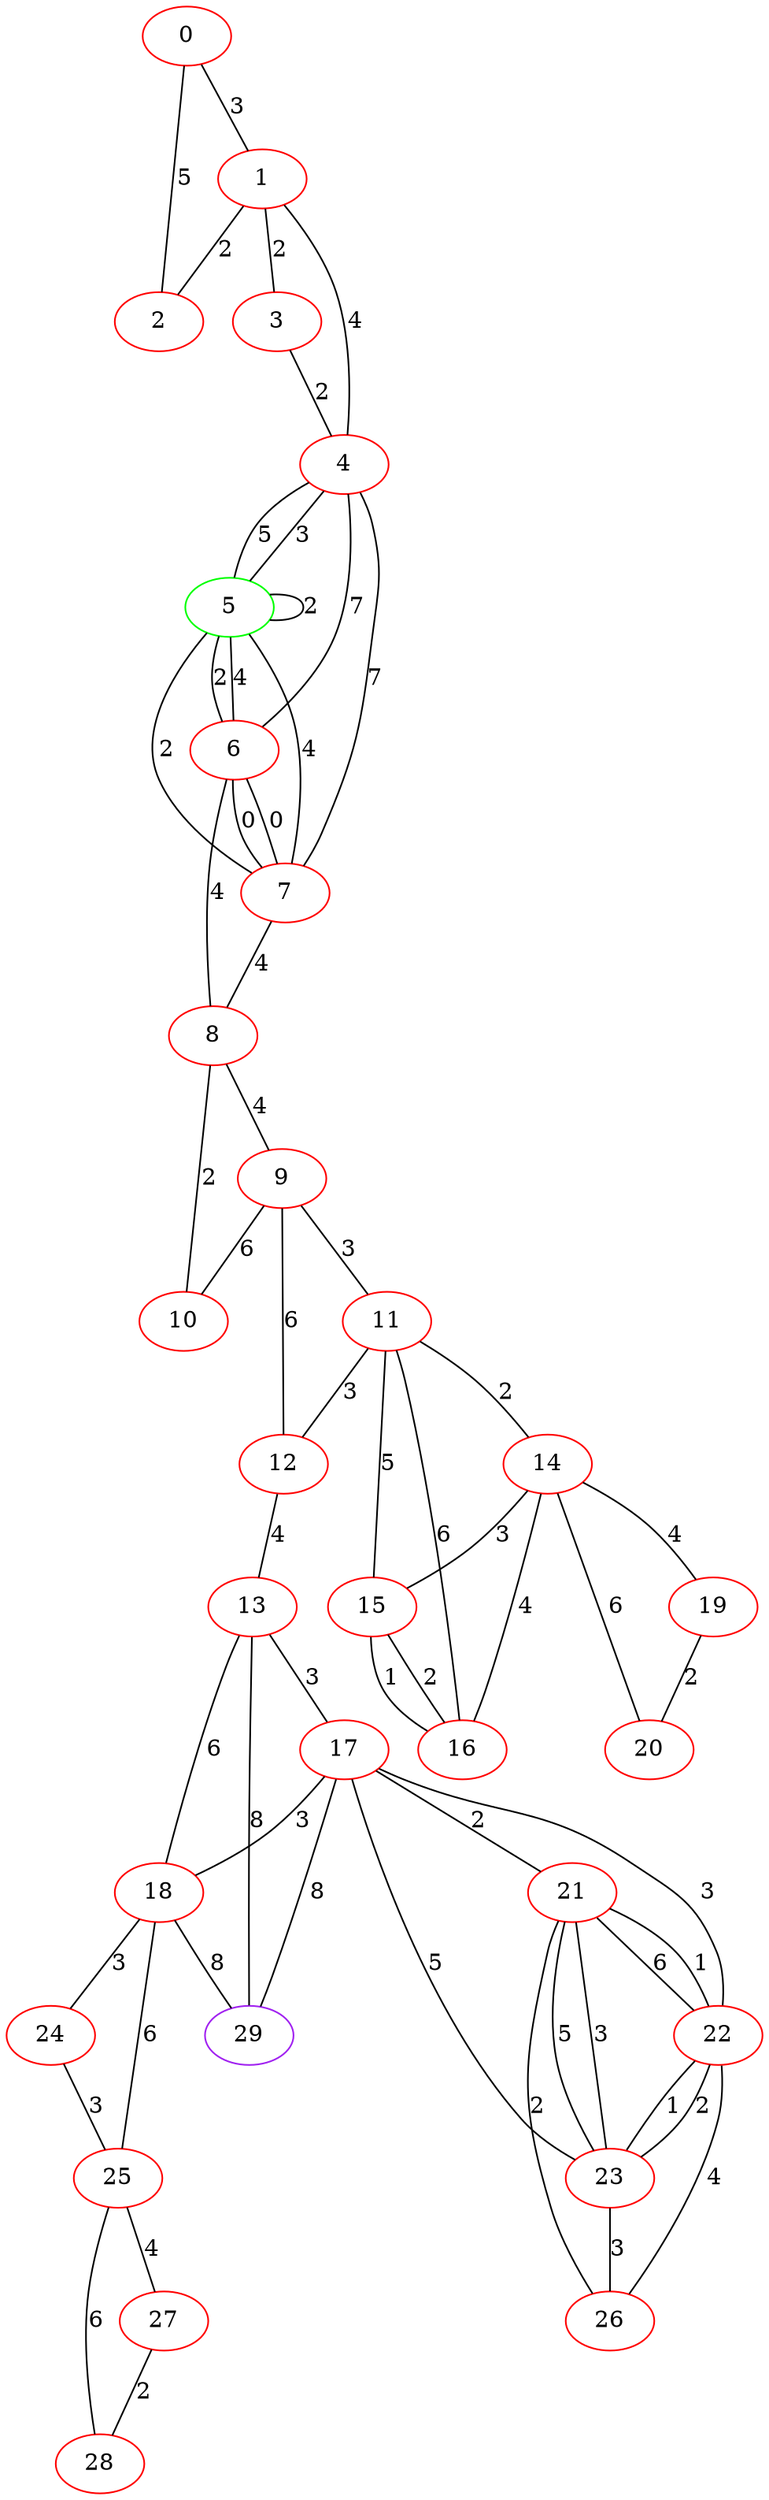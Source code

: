 graph "" {
0 [color=red, weight=1];
1 [color=red, weight=1];
2 [color=red, weight=1];
3 [color=red, weight=1];
4 [color=red, weight=1];
5 [color=green, weight=2];
6 [color=red, weight=1];
7 [color=red, weight=1];
8 [color=red, weight=1];
9 [color=red, weight=1];
10 [color=red, weight=1];
11 [color=red, weight=1];
12 [color=red, weight=1];
13 [color=red, weight=1];
14 [color=red, weight=1];
15 [color=red, weight=1];
16 [color=red, weight=1];
17 [color=red, weight=1];
18 [color=red, weight=1];
19 [color=red, weight=1];
20 [color=red, weight=1];
21 [color=red, weight=1];
22 [color=red, weight=1];
23 [color=red, weight=1];
24 [color=red, weight=1];
25 [color=red, weight=1];
26 [color=red, weight=1];
27 [color=red, weight=1];
28 [color=red, weight=1];
29 [color=purple, weight=4];
0 -- 1  [key=0, label=3];
0 -- 2  [key=0, label=5];
1 -- 2  [key=0, label=2];
1 -- 3  [key=0, label=2];
1 -- 4  [key=0, label=4];
3 -- 4  [key=0, label=2];
4 -- 5  [key=0, label=3];
4 -- 5  [key=1, label=5];
4 -- 6  [key=0, label=7];
4 -- 7  [key=0, label=7];
5 -- 5  [key=0, label=2];
5 -- 6  [key=0, label=4];
5 -- 6  [key=1, label=2];
5 -- 7  [key=0, label=4];
5 -- 7  [key=1, label=2];
6 -- 8  [key=0, label=4];
6 -- 7  [key=0, label=0];
6 -- 7  [key=1, label=0];
7 -- 8  [key=0, label=4];
8 -- 9  [key=0, label=4];
8 -- 10  [key=0, label=2];
9 -- 10  [key=0, label=6];
9 -- 11  [key=0, label=3];
9 -- 12  [key=0, label=6];
11 -- 16  [key=0, label=6];
11 -- 12  [key=0, label=3];
11 -- 14  [key=0, label=2];
11 -- 15  [key=0, label=5];
12 -- 13  [key=0, label=4];
13 -- 17  [key=0, label=3];
13 -- 18  [key=0, label=6];
13 -- 29  [key=0, label=8];
14 -- 16  [key=0, label=4];
14 -- 19  [key=0, label=4];
14 -- 20  [key=0, label=6];
14 -- 15  [key=0, label=3];
15 -- 16  [key=0, label=2];
15 -- 16  [key=1, label=1];
17 -- 18  [key=0, label=3];
17 -- 21  [key=0, label=2];
17 -- 22  [key=0, label=3];
17 -- 23  [key=0, label=5];
17 -- 29  [key=0, label=8];
18 -- 24  [key=0, label=3];
18 -- 25  [key=0, label=6];
18 -- 29  [key=0, label=8];
19 -- 20  [key=0, label=2];
21 -- 26  [key=0, label=2];
21 -- 22  [key=0, label=6];
21 -- 22  [key=1, label=1];
21 -- 23  [key=0, label=5];
21 -- 23  [key=1, label=3];
22 -- 26  [key=0, label=4];
22 -- 23  [key=0, label=1];
22 -- 23  [key=1, label=2];
23 -- 26  [key=0, label=3];
24 -- 25  [key=0, label=3];
25 -- 27  [key=0, label=4];
25 -- 28  [key=0, label=6];
27 -- 28  [key=0, label=2];
}
